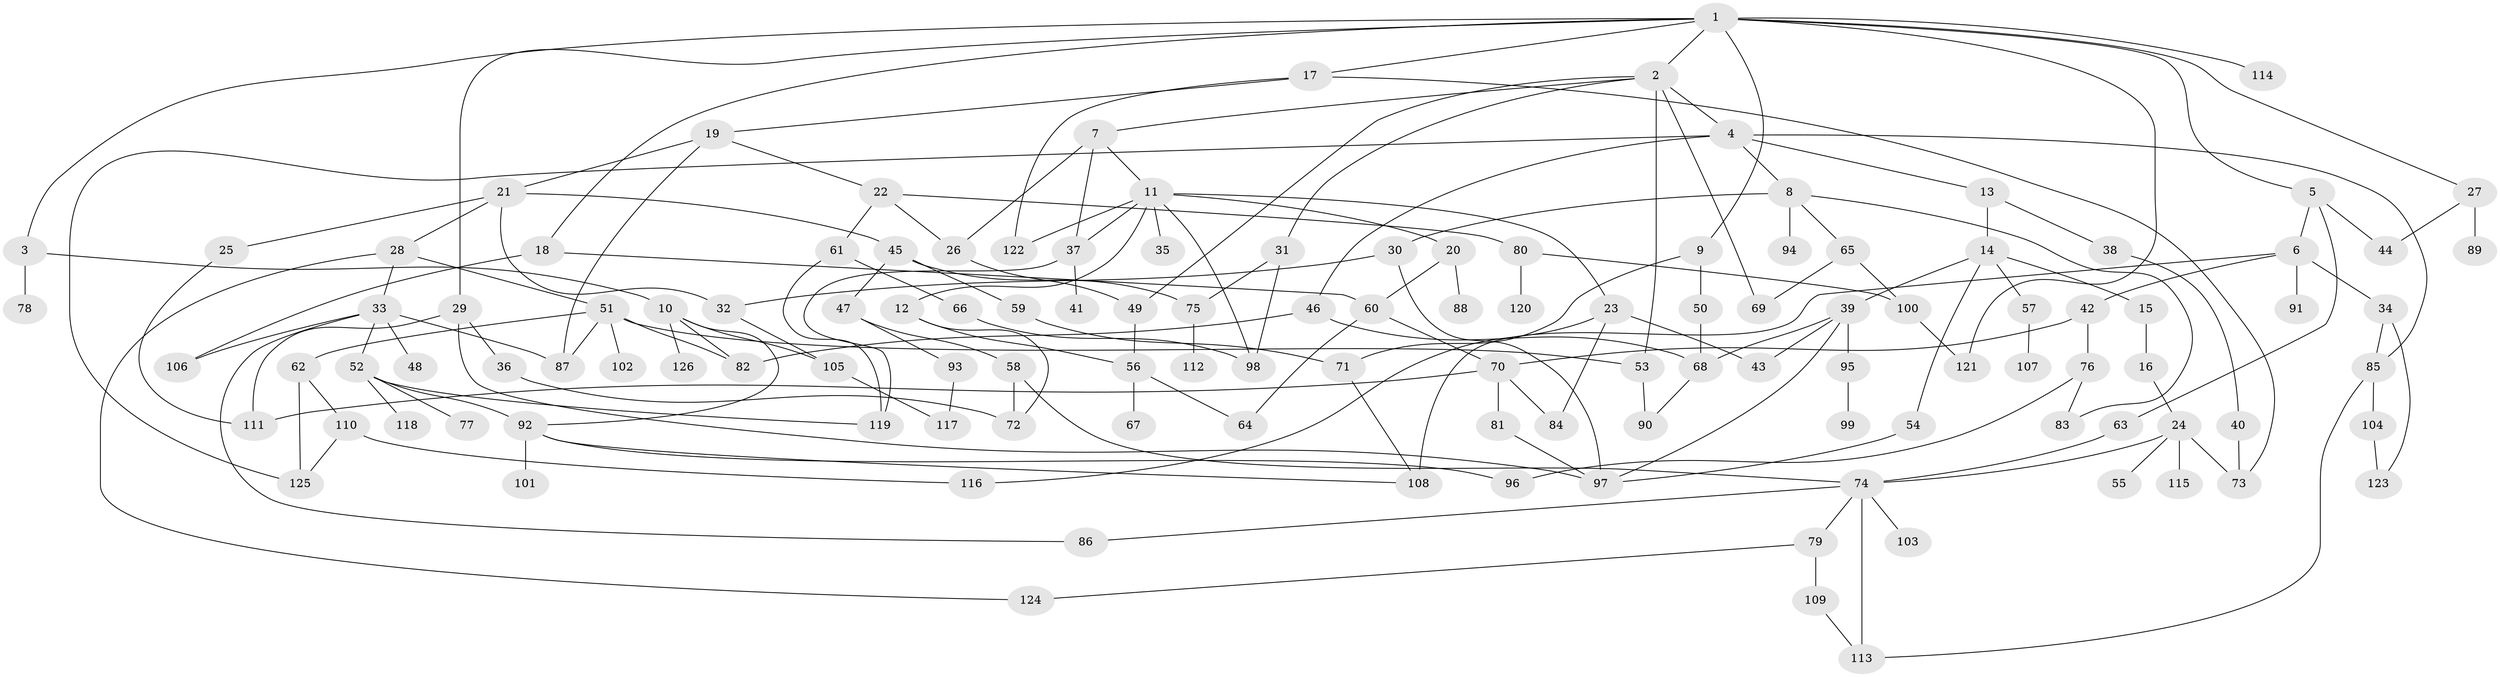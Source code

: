 // coarse degree distribution, {9: 0.023529411764705882, 8: 0.03529411764705882, 2: 0.21176470588235294, 7: 0.023529411764705882, 4: 0.17647058823529413, 6: 0.03529411764705882, 3: 0.23529411764705882, 5: 0.08235294117647059, 1: 0.17647058823529413}
// Generated by graph-tools (version 1.1) at 2025/51/02/27/25 19:51:36]
// undirected, 126 vertices, 183 edges
graph export_dot {
graph [start="1"]
  node [color=gray90,style=filled];
  1;
  2;
  3;
  4;
  5;
  6;
  7;
  8;
  9;
  10;
  11;
  12;
  13;
  14;
  15;
  16;
  17;
  18;
  19;
  20;
  21;
  22;
  23;
  24;
  25;
  26;
  27;
  28;
  29;
  30;
  31;
  32;
  33;
  34;
  35;
  36;
  37;
  38;
  39;
  40;
  41;
  42;
  43;
  44;
  45;
  46;
  47;
  48;
  49;
  50;
  51;
  52;
  53;
  54;
  55;
  56;
  57;
  58;
  59;
  60;
  61;
  62;
  63;
  64;
  65;
  66;
  67;
  68;
  69;
  70;
  71;
  72;
  73;
  74;
  75;
  76;
  77;
  78;
  79;
  80;
  81;
  82;
  83;
  84;
  85;
  86;
  87;
  88;
  89;
  90;
  91;
  92;
  93;
  94;
  95;
  96;
  97;
  98;
  99;
  100;
  101;
  102;
  103;
  104;
  105;
  106;
  107;
  108;
  109;
  110;
  111;
  112;
  113;
  114;
  115;
  116;
  117;
  118;
  119;
  120;
  121;
  122;
  123;
  124;
  125;
  126;
  1 -- 2;
  1 -- 3;
  1 -- 5;
  1 -- 9;
  1 -- 17;
  1 -- 18;
  1 -- 27;
  1 -- 29;
  1 -- 114;
  1 -- 121;
  2 -- 4;
  2 -- 7;
  2 -- 31;
  2 -- 69;
  2 -- 53;
  2 -- 49;
  3 -- 10;
  3 -- 78;
  4 -- 8;
  4 -- 13;
  4 -- 46;
  4 -- 85;
  4 -- 125;
  5 -- 6;
  5 -- 63;
  5 -- 44;
  6 -- 34;
  6 -- 42;
  6 -- 91;
  6 -- 108;
  7 -- 11;
  7 -- 37;
  7 -- 26;
  8 -- 30;
  8 -- 65;
  8 -- 83;
  8 -- 94;
  9 -- 50;
  9 -- 71;
  10 -- 82;
  10 -- 105;
  10 -- 126;
  10 -- 92;
  11 -- 12;
  11 -- 20;
  11 -- 23;
  11 -- 35;
  11 -- 37;
  11 -- 122;
  11 -- 98;
  12 -- 56;
  12 -- 72;
  13 -- 14;
  13 -- 38;
  14 -- 15;
  14 -- 39;
  14 -- 54;
  14 -- 57;
  15 -- 16;
  16 -- 24;
  17 -- 19;
  17 -- 122;
  17 -- 73;
  18 -- 60;
  18 -- 106;
  19 -- 21;
  19 -- 22;
  19 -- 87;
  20 -- 88;
  20 -- 60;
  21 -- 25;
  21 -- 28;
  21 -- 32;
  21 -- 45;
  22 -- 26;
  22 -- 61;
  22 -- 80;
  23 -- 43;
  23 -- 116;
  23 -- 84;
  24 -- 55;
  24 -- 115;
  24 -- 73;
  24 -- 74;
  25 -- 111;
  26 -- 49;
  27 -- 44;
  27 -- 89;
  28 -- 33;
  28 -- 51;
  28 -- 124;
  29 -- 36;
  29 -- 111;
  29 -- 97;
  30 -- 32;
  30 -- 97;
  31 -- 75;
  31 -- 98;
  32 -- 105;
  33 -- 48;
  33 -- 52;
  33 -- 86;
  33 -- 106;
  33 -- 87;
  34 -- 123;
  34 -- 85;
  36 -- 72;
  37 -- 41;
  37 -- 119;
  38 -- 40;
  39 -- 95;
  39 -- 68;
  39 -- 43;
  39 -- 97;
  40 -- 73;
  42 -- 76;
  42 -- 70;
  45 -- 47;
  45 -- 59;
  45 -- 75;
  46 -- 68;
  46 -- 82;
  47 -- 58;
  47 -- 93;
  49 -- 56;
  50 -- 68;
  51 -- 53;
  51 -- 62;
  51 -- 102;
  51 -- 82;
  51 -- 87;
  52 -- 77;
  52 -- 92;
  52 -- 118;
  52 -- 119;
  53 -- 90;
  54 -- 97;
  56 -- 67;
  56 -- 64;
  57 -- 107;
  58 -- 72;
  58 -- 74;
  59 -- 71;
  60 -- 64;
  60 -- 70;
  61 -- 66;
  61 -- 119;
  62 -- 110;
  62 -- 125;
  63 -- 74;
  65 -- 69;
  65 -- 100;
  66 -- 98;
  68 -- 90;
  70 -- 81;
  70 -- 84;
  70 -- 111;
  71 -- 108;
  74 -- 79;
  74 -- 103;
  74 -- 86;
  74 -- 113;
  75 -- 112;
  76 -- 96;
  76 -- 83;
  79 -- 109;
  79 -- 124;
  80 -- 100;
  80 -- 120;
  81 -- 97;
  85 -- 104;
  85 -- 113;
  92 -- 101;
  92 -- 108;
  92 -- 96;
  93 -- 117;
  95 -- 99;
  100 -- 121;
  104 -- 123;
  105 -- 117;
  109 -- 113;
  110 -- 116;
  110 -- 125;
}
